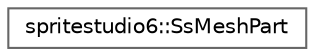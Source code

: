 digraph "Graphical Class Hierarchy"
{
 // LATEX_PDF_SIZE
  bgcolor="transparent";
  edge [fontname=Helvetica,fontsize=10,labelfontname=Helvetica,labelfontsize=10];
  node [fontname=Helvetica,fontsize=10,shape=box,height=0.2,width=0.4];
  rankdir="LR";
  Node0 [id="Node000000",label="spritestudio6::SsMeshPart",height=0.2,width=0.4,color="grey40", fillcolor="white", style="filled",URL="$classspritestudio6_1_1_ss_mesh_part.html",tooltip=" "];
}
